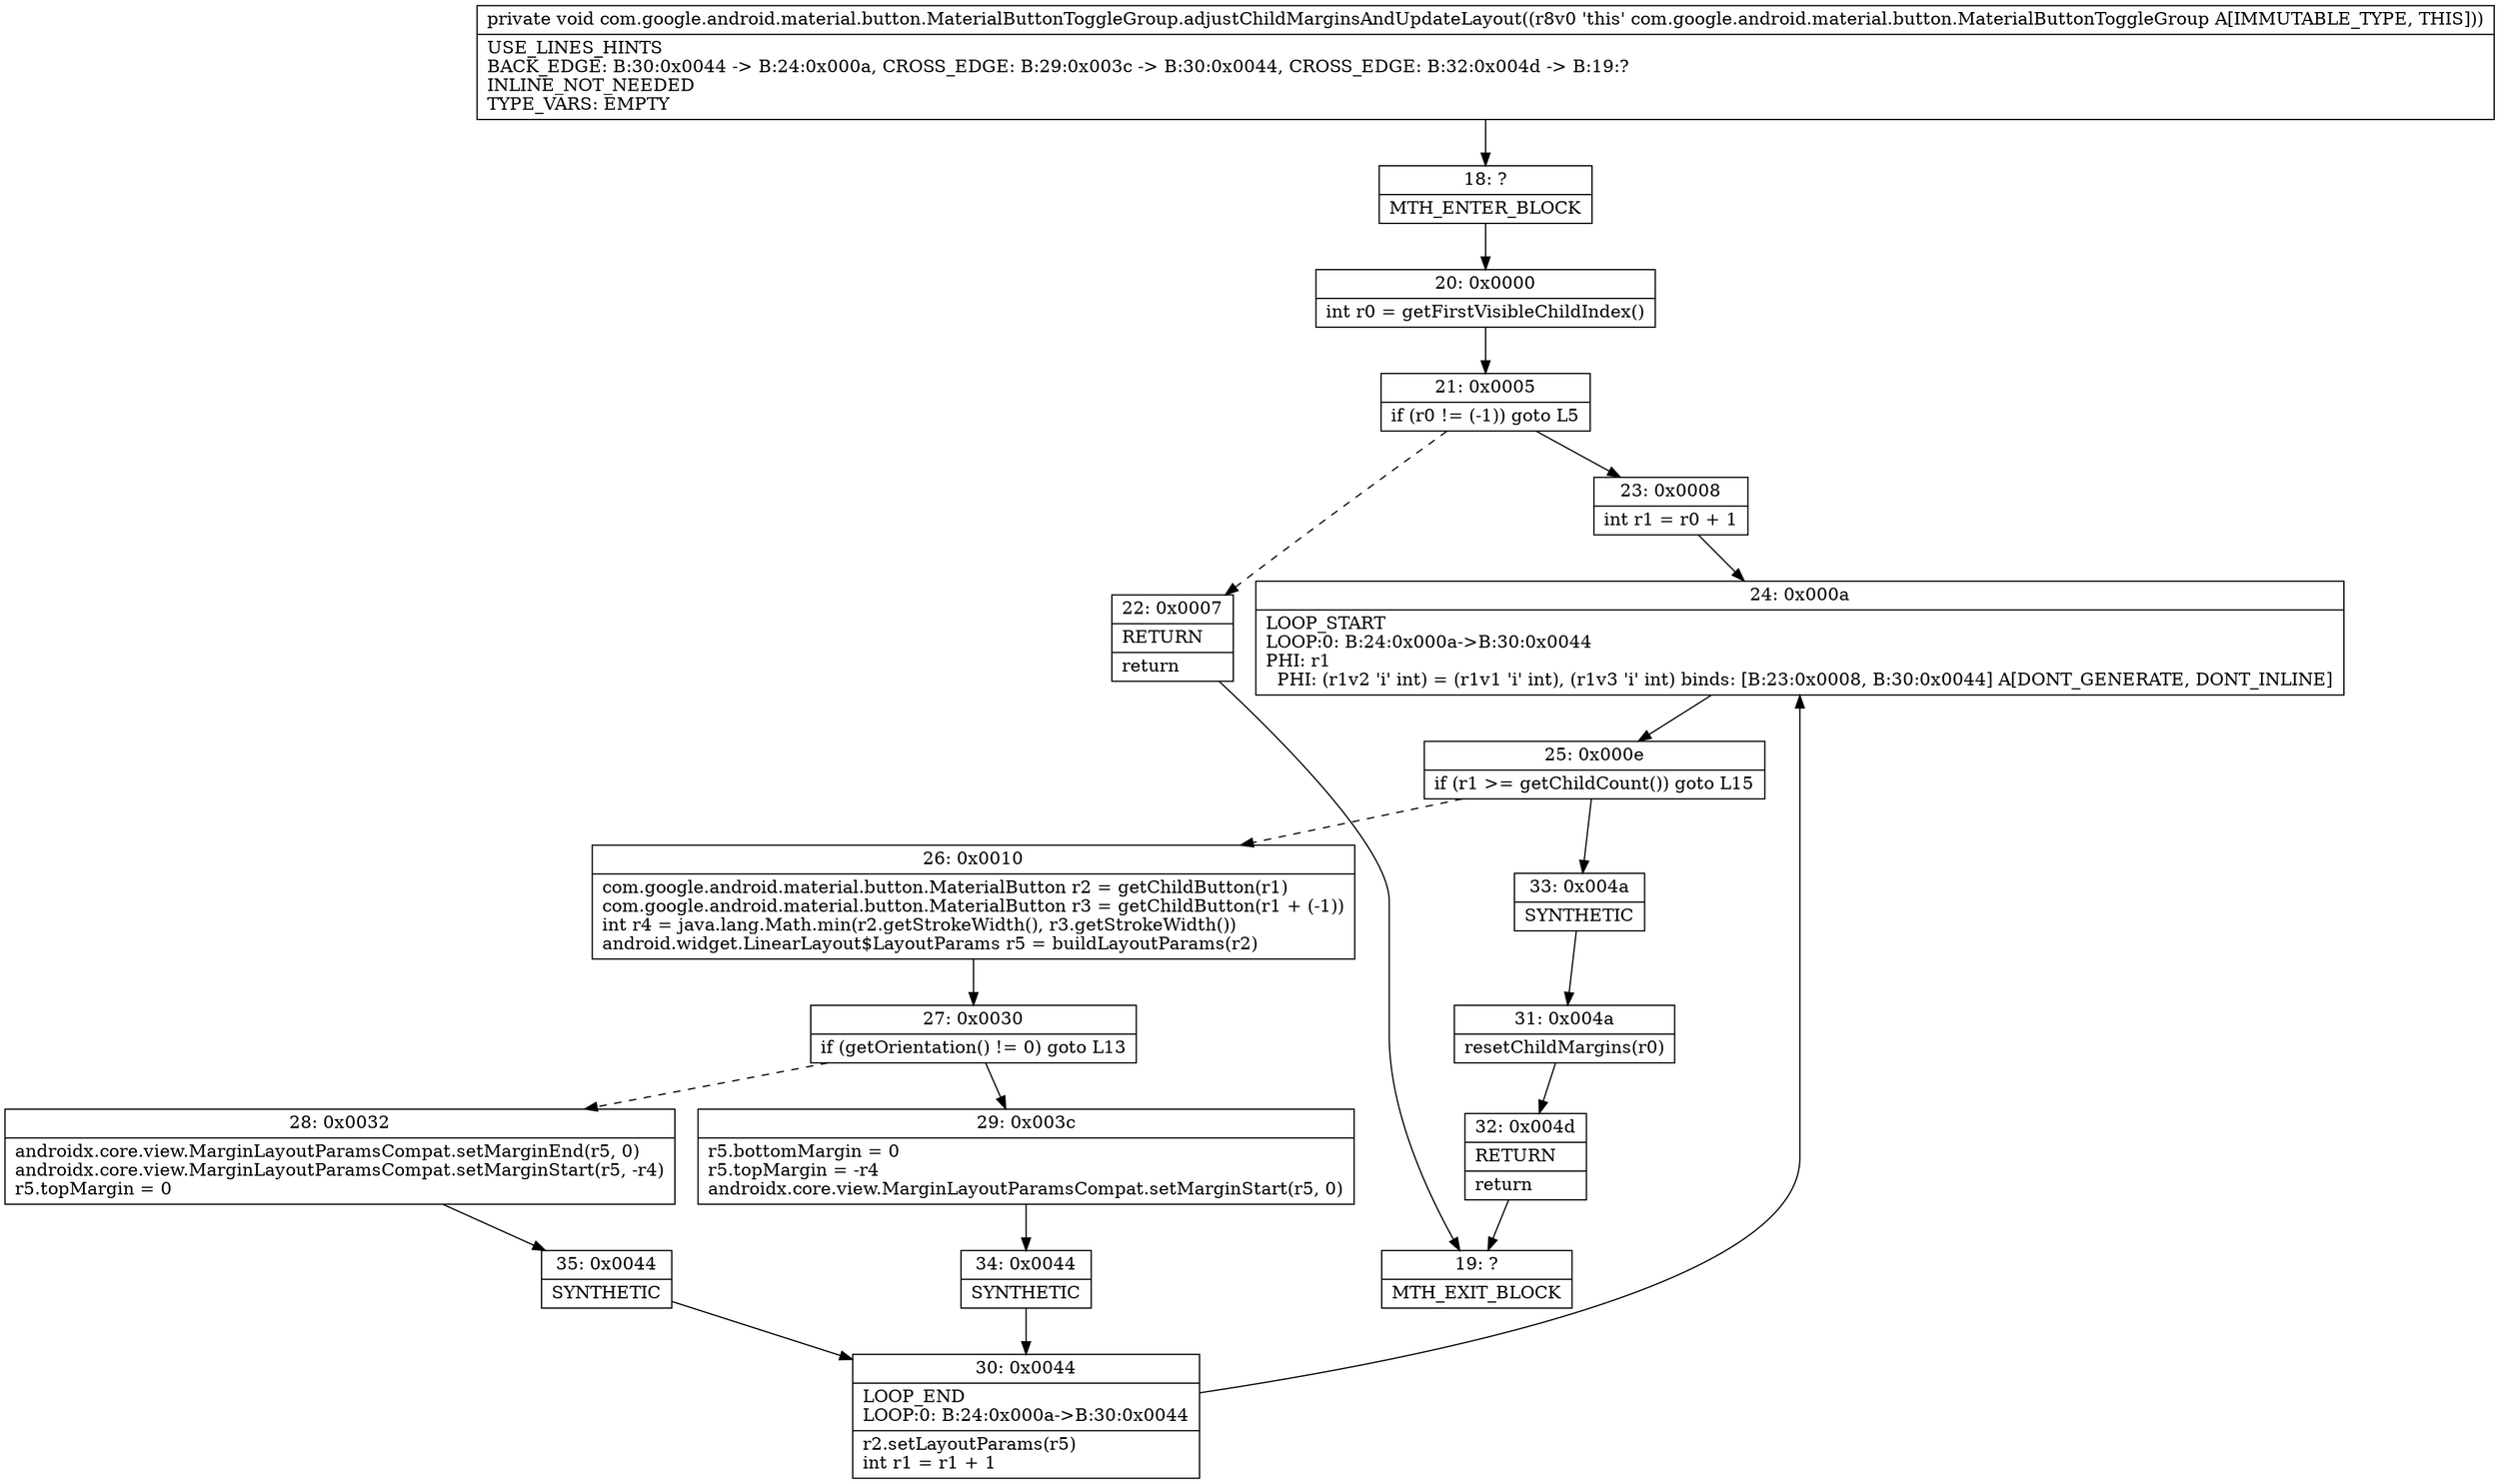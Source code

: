 digraph "CFG forcom.google.android.material.button.MaterialButtonToggleGroup.adjustChildMarginsAndUpdateLayout()V" {
Node_18 [shape=record,label="{18\:\ ?|MTH_ENTER_BLOCK\l}"];
Node_20 [shape=record,label="{20\:\ 0x0000|int r0 = getFirstVisibleChildIndex()\l}"];
Node_21 [shape=record,label="{21\:\ 0x0005|if (r0 != (\-1)) goto L5\l}"];
Node_22 [shape=record,label="{22\:\ 0x0007|RETURN\l|return\l}"];
Node_19 [shape=record,label="{19\:\ ?|MTH_EXIT_BLOCK\l}"];
Node_23 [shape=record,label="{23\:\ 0x0008|int r1 = r0 + 1\l}"];
Node_24 [shape=record,label="{24\:\ 0x000a|LOOP_START\lLOOP:0: B:24:0x000a\-\>B:30:0x0044\lPHI: r1 \l  PHI: (r1v2 'i' int) = (r1v1 'i' int), (r1v3 'i' int) binds: [B:23:0x0008, B:30:0x0044] A[DONT_GENERATE, DONT_INLINE]\l}"];
Node_25 [shape=record,label="{25\:\ 0x000e|if (r1 \>= getChildCount()) goto L15\l}"];
Node_26 [shape=record,label="{26\:\ 0x0010|com.google.android.material.button.MaterialButton r2 = getChildButton(r1)\lcom.google.android.material.button.MaterialButton r3 = getChildButton(r1 + (\-1))\lint r4 = java.lang.Math.min(r2.getStrokeWidth(), r3.getStrokeWidth())\landroid.widget.LinearLayout$LayoutParams r5 = buildLayoutParams(r2)\l}"];
Node_27 [shape=record,label="{27\:\ 0x0030|if (getOrientation() != 0) goto L13\l}"];
Node_28 [shape=record,label="{28\:\ 0x0032|androidx.core.view.MarginLayoutParamsCompat.setMarginEnd(r5, 0)\landroidx.core.view.MarginLayoutParamsCompat.setMarginStart(r5, \-r4)\lr5.topMargin = 0\l}"];
Node_35 [shape=record,label="{35\:\ 0x0044|SYNTHETIC\l}"];
Node_30 [shape=record,label="{30\:\ 0x0044|LOOP_END\lLOOP:0: B:24:0x000a\-\>B:30:0x0044\l|r2.setLayoutParams(r5)\lint r1 = r1 + 1\l}"];
Node_29 [shape=record,label="{29\:\ 0x003c|r5.bottomMargin = 0\lr5.topMargin = \-r4\landroidx.core.view.MarginLayoutParamsCompat.setMarginStart(r5, 0)\l}"];
Node_34 [shape=record,label="{34\:\ 0x0044|SYNTHETIC\l}"];
Node_33 [shape=record,label="{33\:\ 0x004a|SYNTHETIC\l}"];
Node_31 [shape=record,label="{31\:\ 0x004a|resetChildMargins(r0)\l}"];
Node_32 [shape=record,label="{32\:\ 0x004d|RETURN\l|return\l}"];
MethodNode[shape=record,label="{private void com.google.android.material.button.MaterialButtonToggleGroup.adjustChildMarginsAndUpdateLayout((r8v0 'this' com.google.android.material.button.MaterialButtonToggleGroup A[IMMUTABLE_TYPE, THIS]))  | USE_LINES_HINTS\lBACK_EDGE: B:30:0x0044 \-\> B:24:0x000a, CROSS_EDGE: B:29:0x003c \-\> B:30:0x0044, CROSS_EDGE: B:32:0x004d \-\> B:19:?\lINLINE_NOT_NEEDED\lTYPE_VARS: EMPTY\l}"];
MethodNode -> Node_18;Node_18 -> Node_20;
Node_20 -> Node_21;
Node_21 -> Node_22[style=dashed];
Node_21 -> Node_23;
Node_22 -> Node_19;
Node_23 -> Node_24;
Node_24 -> Node_25;
Node_25 -> Node_26[style=dashed];
Node_25 -> Node_33;
Node_26 -> Node_27;
Node_27 -> Node_28[style=dashed];
Node_27 -> Node_29;
Node_28 -> Node_35;
Node_35 -> Node_30;
Node_30 -> Node_24;
Node_29 -> Node_34;
Node_34 -> Node_30;
Node_33 -> Node_31;
Node_31 -> Node_32;
Node_32 -> Node_19;
}

